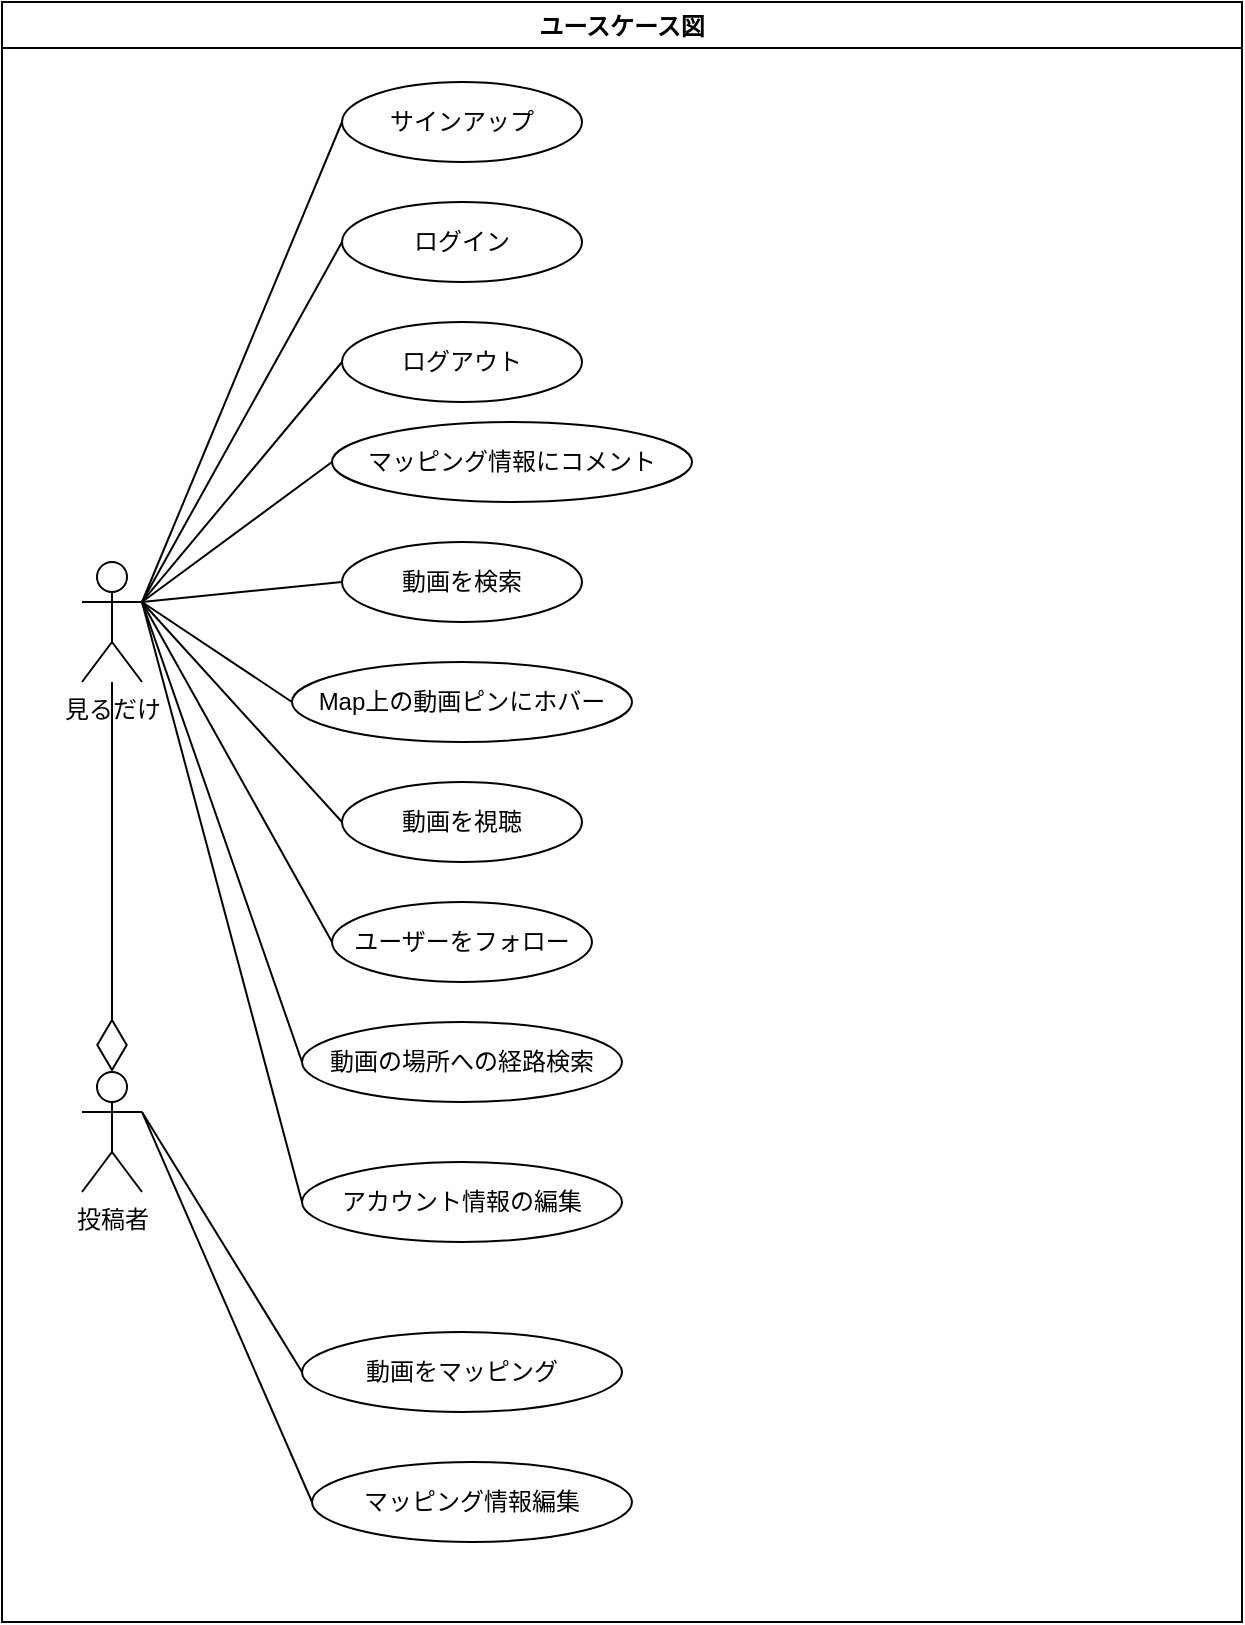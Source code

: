 <mxfile>
    <diagram id="iZ5knwrSs8HWIFUyaq1p" name="ページ1">
        <mxGraphModel dx="977" dy="713" grid="1" gridSize="10" guides="1" tooltips="1" connect="1" arrows="1" fold="1" page="1" pageScale="1" pageWidth="827" pageHeight="1169" math="0" shadow="0">
            <root>
                <mxCell id="0"/>
                <mxCell id="1" parent="0"/>
                <mxCell id="3" value="ユースケース図" style="swimlane;" parent="1" vertex="1">
                    <mxGeometry x="10" y="10" width="620" height="810" as="geometry">
                        <mxRectangle x="10" y="10" width="110" height="23" as="alternateBounds"/>
                    </mxGeometry>
                </mxCell>
                <mxCell id="2" value="見るだけ" style="shape=umlActor;verticalLabelPosition=bottom;verticalAlign=top;html=1;" parent="3" vertex="1">
                    <mxGeometry x="40" y="280" width="30" height="60" as="geometry"/>
                </mxCell>
                <mxCell id="4" value="動画を検索" style="ellipse;whiteSpace=wrap;html=1;" parent="3" vertex="1">
                    <mxGeometry x="170" y="270" width="120" height="40" as="geometry"/>
                </mxCell>
                <mxCell id="5" value="Map上の動画ピンにホバー" style="ellipse;whiteSpace=wrap;html=1;" parent="3" vertex="1">
                    <mxGeometry x="145" y="330" width="170" height="40" as="geometry"/>
                </mxCell>
                <mxCell id="6" value="動画を視聴" style="ellipse;whiteSpace=wrap;html=1;" parent="3" vertex="1">
                    <mxGeometry x="170" y="390" width="120" height="40" as="geometry"/>
                </mxCell>
                <mxCell id="7" value="" style="endArrow=none;html=1;entryX=0;entryY=0.5;entryDx=0;entryDy=0;" parent="3" target="4" edge="1">
                    <mxGeometry width="50" height="50" relative="1" as="geometry">
                        <mxPoint x="70" y="300" as="sourcePoint"/>
                        <mxPoint x="120" y="210" as="targetPoint"/>
                    </mxGeometry>
                </mxCell>
                <mxCell id="8" value="" style="endArrow=none;html=1;entryX=0;entryY=0.5;entryDx=0;entryDy=0;exitX=1;exitY=0.333;exitDx=0;exitDy=0;exitPerimeter=0;" parent="3" source="2" target="5" edge="1">
                    <mxGeometry width="50" height="50" relative="1" as="geometry">
                        <mxPoint x="90" y="280" as="sourcePoint"/>
                        <mxPoint x="140" y="230" as="targetPoint"/>
                    </mxGeometry>
                </mxCell>
                <mxCell id="9" value="" style="endArrow=none;html=1;entryX=0;entryY=0.5;entryDx=0;entryDy=0;" parent="3" target="6" edge="1">
                    <mxGeometry width="50" height="50" relative="1" as="geometry">
                        <mxPoint x="70" y="300" as="sourcePoint"/>
                        <mxPoint x="160" y="250" as="targetPoint"/>
                    </mxGeometry>
                </mxCell>
                <mxCell id="10" value="サインアップ" style="ellipse;whiteSpace=wrap;html=1;" parent="3" vertex="1">
                    <mxGeometry x="170" y="40" width="120" height="40" as="geometry"/>
                </mxCell>
                <mxCell id="11" value="ログイン" style="ellipse;whiteSpace=wrap;html=1;" parent="3" vertex="1">
                    <mxGeometry x="170" y="100" width="120" height="40" as="geometry"/>
                </mxCell>
                <mxCell id="12" value="" style="endArrow=none;html=1;entryX=0;entryY=0.5;entryDx=0;entryDy=0;" parent="3" target="10" edge="1">
                    <mxGeometry width="50" height="50" relative="1" as="geometry">
                        <mxPoint x="70" y="300" as="sourcePoint"/>
                        <mxPoint x="160" y="150" as="targetPoint"/>
                    </mxGeometry>
                </mxCell>
                <mxCell id="13" value="" style="endArrow=none;html=1;entryX=0;entryY=0.5;entryDx=0;entryDy=0;" parent="3" target="11" edge="1">
                    <mxGeometry width="50" height="50" relative="1" as="geometry">
                        <mxPoint x="70" y="300" as="sourcePoint"/>
                        <mxPoint x="210" y="250" as="targetPoint"/>
                    </mxGeometry>
                </mxCell>
                <mxCell id="14" value="ユーザーをフォロー" style="ellipse;whiteSpace=wrap;html=1;" parent="3" vertex="1">
                    <mxGeometry x="165" y="450" width="130" height="40" as="geometry"/>
                </mxCell>
                <mxCell id="15" value="" style="endArrow=none;html=1;entryX=0;entryY=0.5;entryDx=0;entryDy=0;" parent="3" target="14" edge="1">
                    <mxGeometry width="50" height="50" relative="1" as="geometry">
                        <mxPoint x="70" y="300" as="sourcePoint"/>
                        <mxPoint x="190" y="350" as="targetPoint"/>
                    </mxGeometry>
                </mxCell>
                <mxCell id="16" value="動画の場所への経路検索" style="ellipse;whiteSpace=wrap;html=1;" parent="3" vertex="1">
                    <mxGeometry x="150" y="510" width="160" height="40" as="geometry"/>
                </mxCell>
                <mxCell id="17" value="" style="endArrow=none;html=1;entryX=0;entryY=0.5;entryDx=0;entryDy=0;exitX=1;exitY=0.333;exitDx=0;exitDy=0;exitPerimeter=0;" parent="3" source="2" target="16" edge="1">
                    <mxGeometry width="50" height="50" relative="1" as="geometry">
                        <mxPoint x="70" y="310" as="sourcePoint"/>
                        <mxPoint x="160" y="450" as="targetPoint"/>
                    </mxGeometry>
                </mxCell>
                <mxCell id="20" value="" style="endArrow=diamondThin;endFill=0;endSize=24;html=1;entryX=0.5;entryY=0;entryDx=0;entryDy=0;entryPerimeter=0;" parent="3" source="2" target="21" edge="1">
                    <mxGeometry width="160" relative="1" as="geometry">
                        <mxPoint x="55" y="360" as="sourcePoint"/>
                        <mxPoint x="130" y="480" as="targetPoint"/>
                    </mxGeometry>
                </mxCell>
                <mxCell id="21" value="投稿者" style="shape=umlActor;verticalLabelPosition=bottom;verticalAlign=top;html=1;" parent="3" vertex="1">
                    <mxGeometry x="40" y="535" width="30" height="60" as="geometry"/>
                </mxCell>
                <mxCell id="23" value="動画をマッピング" style="ellipse;whiteSpace=wrap;html=1;" parent="3" vertex="1">
                    <mxGeometry x="150" y="665" width="160" height="40" as="geometry"/>
                </mxCell>
                <mxCell id="24" value="アカウント情報の編集" style="ellipse;whiteSpace=wrap;html=1;" parent="3" vertex="1">
                    <mxGeometry x="150" y="580" width="160" height="40" as="geometry"/>
                </mxCell>
                <mxCell id="25" value="" style="endArrow=none;html=1;entryX=0;entryY=0.5;entryDx=0;entryDy=0;" parent="3" target="24" edge="1">
                    <mxGeometry width="50" height="50" relative="1" as="geometry">
                        <mxPoint x="70" y="300" as="sourcePoint"/>
                        <mxPoint x="170" y="500" as="targetPoint"/>
                    </mxGeometry>
                </mxCell>
                <mxCell id="27" value="" style="endArrow=none;html=1;entryX=0;entryY=0.5;entryDx=0;entryDy=0;exitX=1;exitY=0.333;exitDx=0;exitDy=0;exitPerimeter=0;" parent="3" source="21" target="23" edge="1">
                    <mxGeometry width="50" height="50" relative="1" as="geometry">
                        <mxPoint x="90" y="330" as="sourcePoint"/>
                        <mxPoint x="190" y="530" as="targetPoint"/>
                    </mxGeometry>
                </mxCell>
                <mxCell id="28" value="マッピング情報編集" style="ellipse;whiteSpace=wrap;html=1;" parent="3" vertex="1">
                    <mxGeometry x="155" y="730" width="160" height="40" as="geometry"/>
                </mxCell>
                <mxCell id="29" value="" style="endArrow=none;html=1;entryX=0;entryY=0.5;entryDx=0;entryDy=0;exitX=1;exitY=0.333;exitDx=0;exitDy=0;exitPerimeter=0;" parent="3" source="21" target="28" edge="1">
                    <mxGeometry width="50" height="50" relative="1" as="geometry">
                        <mxPoint x="70" y="710" as="sourcePoint"/>
                        <mxPoint x="190" y="605" as="targetPoint"/>
                    </mxGeometry>
                </mxCell>
                <mxCell id="30" value="ログアウト" style="ellipse;whiteSpace=wrap;html=1;" vertex="1" parent="3">
                    <mxGeometry x="170" y="160" width="120" height="40" as="geometry"/>
                </mxCell>
                <mxCell id="31" value="" style="endArrow=none;html=1;entryX=0;entryY=0.5;entryDx=0;entryDy=0;exitX=1;exitY=0.333;exitDx=0;exitDy=0;exitPerimeter=0;" edge="1" parent="3" source="2" target="30">
                    <mxGeometry width="50" height="50" relative="1" as="geometry">
                        <mxPoint x="90" y="320" as="sourcePoint"/>
                        <mxPoint x="190" y="140" as="targetPoint"/>
                    </mxGeometry>
                </mxCell>
                <mxCell id="32" value="マッピング情報にコメント" style="ellipse;whiteSpace=wrap;html=1;" vertex="1" parent="3">
                    <mxGeometry x="165" y="210" width="180" height="40" as="geometry"/>
                </mxCell>
                <mxCell id="33" value="" style="endArrow=none;html=1;entryX=0;entryY=0.5;entryDx=0;entryDy=0;exitX=1;exitY=0.333;exitDx=0;exitDy=0;exitPerimeter=0;" edge="1" parent="3" source="2" target="32">
                    <mxGeometry width="50" height="50" relative="1" as="geometry">
                        <mxPoint x="90" y="320" as="sourcePoint"/>
                        <mxPoint x="190" y="200" as="targetPoint"/>
                    </mxGeometry>
                </mxCell>
            </root>
        </mxGraphModel>
    </diagram>
</mxfile>